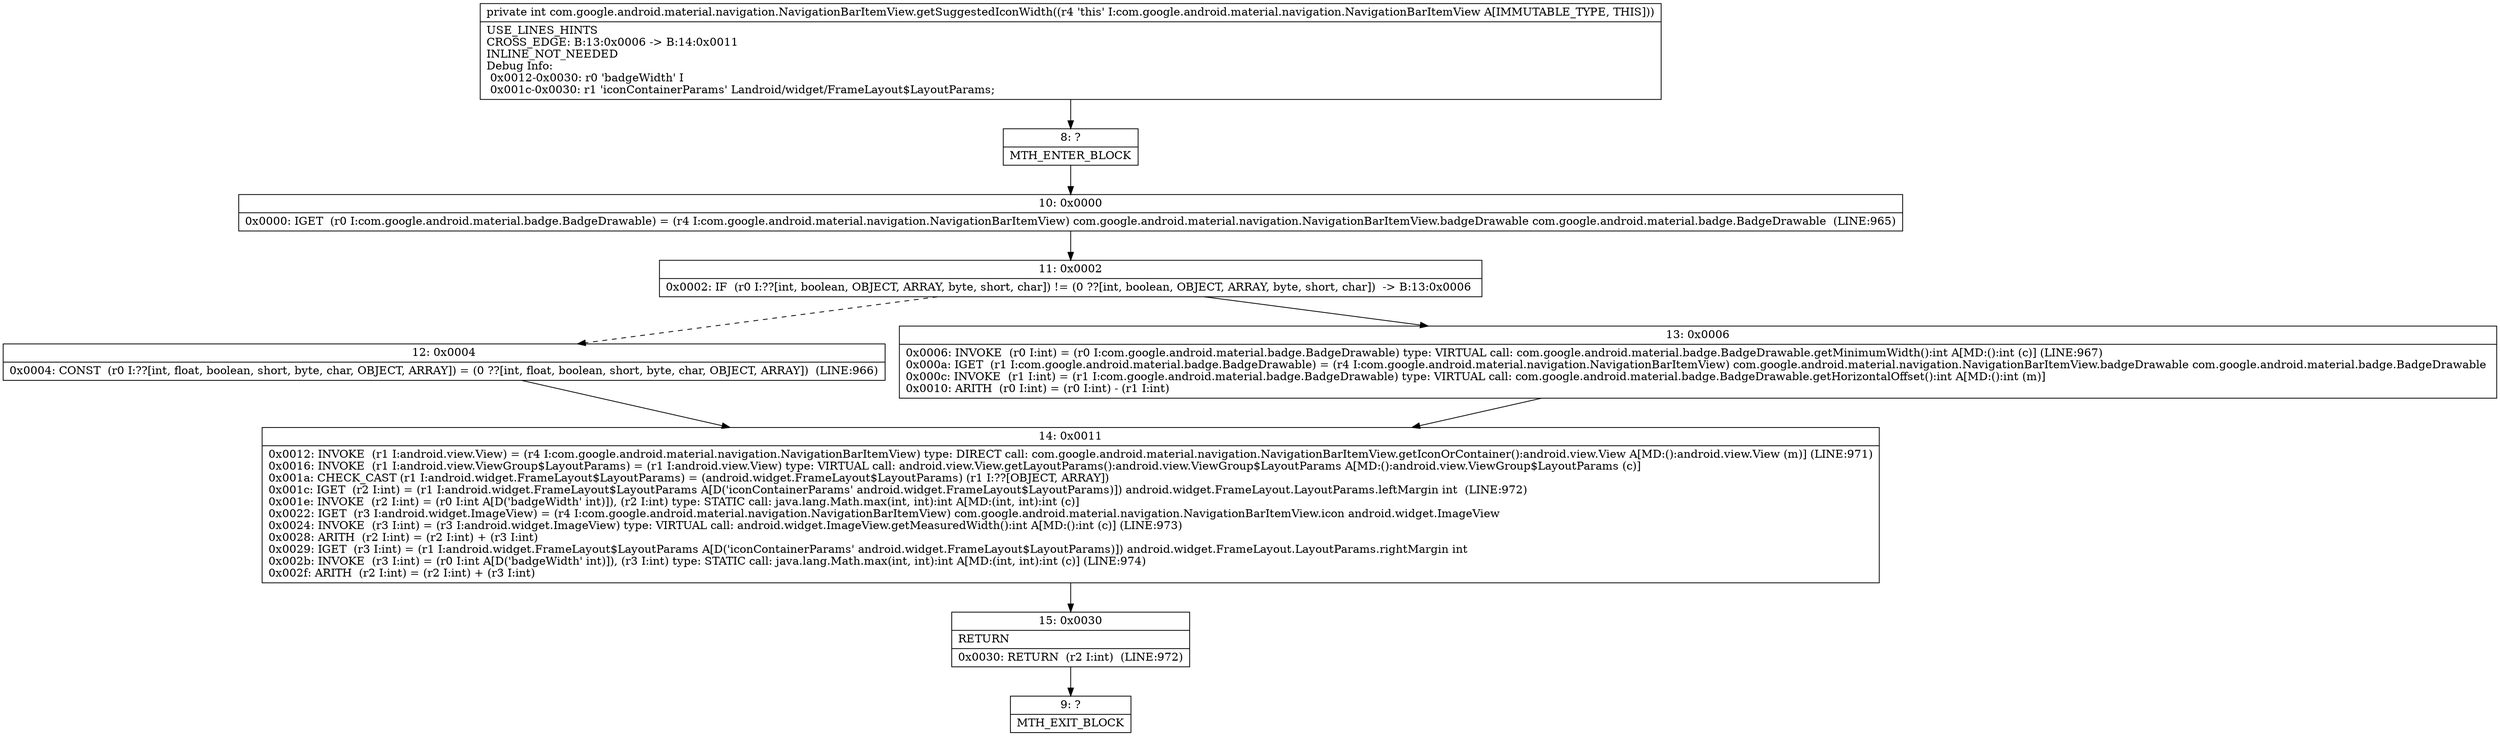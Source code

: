 digraph "CFG forcom.google.android.material.navigation.NavigationBarItemView.getSuggestedIconWidth()I" {
Node_8 [shape=record,label="{8\:\ ?|MTH_ENTER_BLOCK\l}"];
Node_10 [shape=record,label="{10\:\ 0x0000|0x0000: IGET  (r0 I:com.google.android.material.badge.BadgeDrawable) = (r4 I:com.google.android.material.navigation.NavigationBarItemView) com.google.android.material.navigation.NavigationBarItemView.badgeDrawable com.google.android.material.badge.BadgeDrawable  (LINE:965)\l}"];
Node_11 [shape=record,label="{11\:\ 0x0002|0x0002: IF  (r0 I:??[int, boolean, OBJECT, ARRAY, byte, short, char]) != (0 ??[int, boolean, OBJECT, ARRAY, byte, short, char])  \-\> B:13:0x0006 \l}"];
Node_12 [shape=record,label="{12\:\ 0x0004|0x0004: CONST  (r0 I:??[int, float, boolean, short, byte, char, OBJECT, ARRAY]) = (0 ??[int, float, boolean, short, byte, char, OBJECT, ARRAY])  (LINE:966)\l}"];
Node_14 [shape=record,label="{14\:\ 0x0011|0x0012: INVOKE  (r1 I:android.view.View) = (r4 I:com.google.android.material.navigation.NavigationBarItemView) type: DIRECT call: com.google.android.material.navigation.NavigationBarItemView.getIconOrContainer():android.view.View A[MD:():android.view.View (m)] (LINE:971)\l0x0016: INVOKE  (r1 I:android.view.ViewGroup$LayoutParams) = (r1 I:android.view.View) type: VIRTUAL call: android.view.View.getLayoutParams():android.view.ViewGroup$LayoutParams A[MD:():android.view.ViewGroup$LayoutParams (c)]\l0x001a: CHECK_CAST (r1 I:android.widget.FrameLayout$LayoutParams) = (android.widget.FrameLayout$LayoutParams) (r1 I:??[OBJECT, ARRAY]) \l0x001c: IGET  (r2 I:int) = (r1 I:android.widget.FrameLayout$LayoutParams A[D('iconContainerParams' android.widget.FrameLayout$LayoutParams)]) android.widget.FrameLayout.LayoutParams.leftMargin int  (LINE:972)\l0x001e: INVOKE  (r2 I:int) = (r0 I:int A[D('badgeWidth' int)]), (r2 I:int) type: STATIC call: java.lang.Math.max(int, int):int A[MD:(int, int):int (c)]\l0x0022: IGET  (r3 I:android.widget.ImageView) = (r4 I:com.google.android.material.navigation.NavigationBarItemView) com.google.android.material.navigation.NavigationBarItemView.icon android.widget.ImageView \l0x0024: INVOKE  (r3 I:int) = (r3 I:android.widget.ImageView) type: VIRTUAL call: android.widget.ImageView.getMeasuredWidth():int A[MD:():int (c)] (LINE:973)\l0x0028: ARITH  (r2 I:int) = (r2 I:int) + (r3 I:int) \l0x0029: IGET  (r3 I:int) = (r1 I:android.widget.FrameLayout$LayoutParams A[D('iconContainerParams' android.widget.FrameLayout$LayoutParams)]) android.widget.FrameLayout.LayoutParams.rightMargin int \l0x002b: INVOKE  (r3 I:int) = (r0 I:int A[D('badgeWidth' int)]), (r3 I:int) type: STATIC call: java.lang.Math.max(int, int):int A[MD:(int, int):int (c)] (LINE:974)\l0x002f: ARITH  (r2 I:int) = (r2 I:int) + (r3 I:int) \l}"];
Node_15 [shape=record,label="{15\:\ 0x0030|RETURN\l|0x0030: RETURN  (r2 I:int)  (LINE:972)\l}"];
Node_9 [shape=record,label="{9\:\ ?|MTH_EXIT_BLOCK\l}"];
Node_13 [shape=record,label="{13\:\ 0x0006|0x0006: INVOKE  (r0 I:int) = (r0 I:com.google.android.material.badge.BadgeDrawable) type: VIRTUAL call: com.google.android.material.badge.BadgeDrawable.getMinimumWidth():int A[MD:():int (c)] (LINE:967)\l0x000a: IGET  (r1 I:com.google.android.material.badge.BadgeDrawable) = (r4 I:com.google.android.material.navigation.NavigationBarItemView) com.google.android.material.navigation.NavigationBarItemView.badgeDrawable com.google.android.material.badge.BadgeDrawable \l0x000c: INVOKE  (r1 I:int) = (r1 I:com.google.android.material.badge.BadgeDrawable) type: VIRTUAL call: com.google.android.material.badge.BadgeDrawable.getHorizontalOffset():int A[MD:():int (m)]\l0x0010: ARITH  (r0 I:int) = (r0 I:int) \- (r1 I:int) \l}"];
MethodNode[shape=record,label="{private int com.google.android.material.navigation.NavigationBarItemView.getSuggestedIconWidth((r4 'this' I:com.google.android.material.navigation.NavigationBarItemView A[IMMUTABLE_TYPE, THIS]))  | USE_LINES_HINTS\lCROSS_EDGE: B:13:0x0006 \-\> B:14:0x0011\lINLINE_NOT_NEEDED\lDebug Info:\l  0x0012\-0x0030: r0 'badgeWidth' I\l  0x001c\-0x0030: r1 'iconContainerParams' Landroid\/widget\/FrameLayout$LayoutParams;\l}"];
MethodNode -> Node_8;Node_8 -> Node_10;
Node_10 -> Node_11;
Node_11 -> Node_12[style=dashed];
Node_11 -> Node_13;
Node_12 -> Node_14;
Node_14 -> Node_15;
Node_15 -> Node_9;
Node_13 -> Node_14;
}

